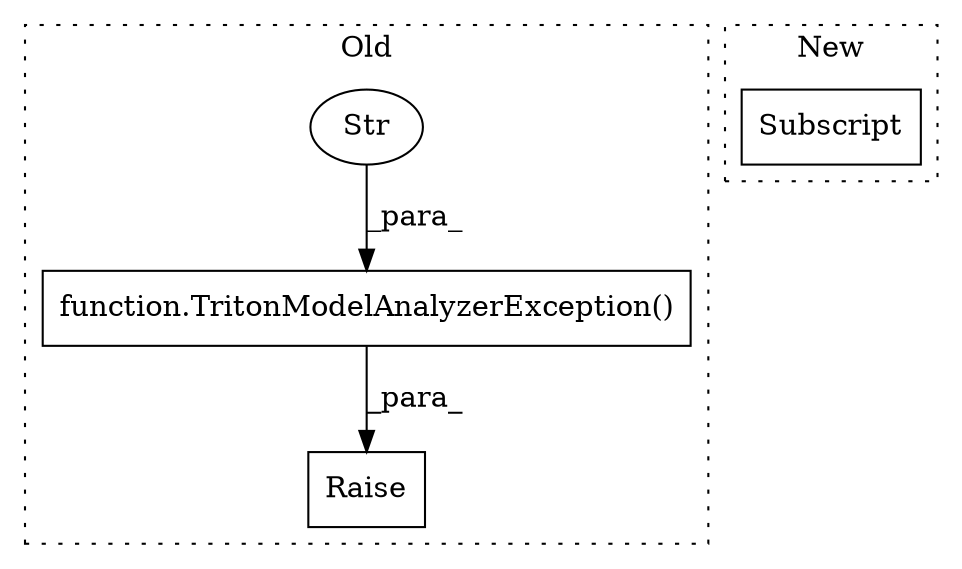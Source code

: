 digraph G {
subgraph cluster0 {
1 [label="function.TritonModelAnalyzerException()" a="75" s="3264,3443" l="58,1" shape="box"];
3 [label="Str" a="66" s="3322" l="121" shape="ellipse"];
4 [label="Raise" a="91" s="3258" l="6" shape="box"];
label = "Old";
style="dotted";
}
subgraph cluster1 {
2 [label="Subscript" a="63" s="3219,0" l="36,0" shape="box"];
label = "New";
style="dotted";
}
1 -> 4 [label="_para_"];
3 -> 1 [label="_para_"];
}